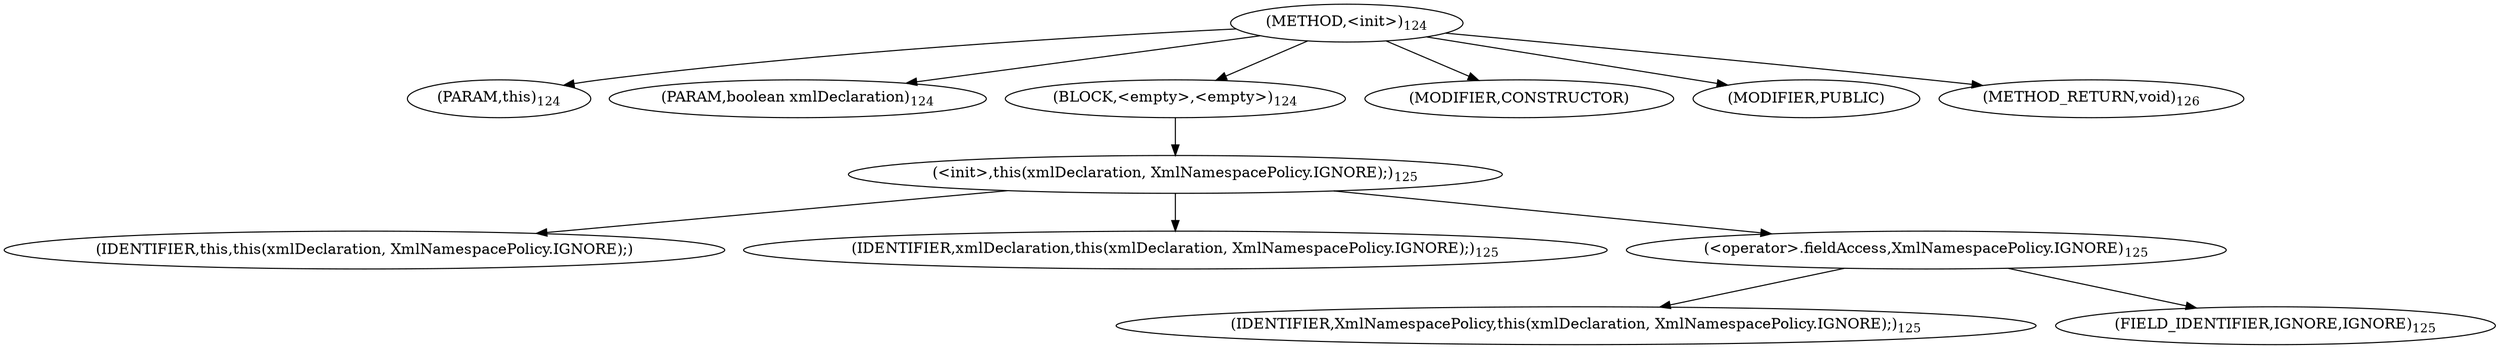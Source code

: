 digraph "&lt;init&gt;" {  
"193" [label = <(METHOD,&lt;init&gt;)<SUB>124</SUB>> ]
"26" [label = <(PARAM,this)<SUB>124</SUB>> ]
"194" [label = <(PARAM,boolean xmlDeclaration)<SUB>124</SUB>> ]
"195" [label = <(BLOCK,&lt;empty&gt;,&lt;empty&gt;)<SUB>124</SUB>> ]
"196" [label = <(&lt;init&gt;,this(xmlDeclaration, XmlNamespacePolicy.IGNORE);)<SUB>125</SUB>> ]
"25" [label = <(IDENTIFIER,this,this(xmlDeclaration, XmlNamespacePolicy.IGNORE);)> ]
"197" [label = <(IDENTIFIER,xmlDeclaration,this(xmlDeclaration, XmlNamespacePolicy.IGNORE);)<SUB>125</SUB>> ]
"198" [label = <(&lt;operator&gt;.fieldAccess,XmlNamespacePolicy.IGNORE)<SUB>125</SUB>> ]
"199" [label = <(IDENTIFIER,XmlNamespacePolicy,this(xmlDeclaration, XmlNamespacePolicy.IGNORE);)<SUB>125</SUB>> ]
"200" [label = <(FIELD_IDENTIFIER,IGNORE,IGNORE)<SUB>125</SUB>> ]
"201" [label = <(MODIFIER,CONSTRUCTOR)> ]
"202" [label = <(MODIFIER,PUBLIC)> ]
"203" [label = <(METHOD_RETURN,void)<SUB>126</SUB>> ]
  "193" -> "26" 
  "193" -> "194" 
  "193" -> "195" 
  "193" -> "201" 
  "193" -> "202" 
  "193" -> "203" 
  "195" -> "196" 
  "196" -> "25" 
  "196" -> "197" 
  "196" -> "198" 
  "198" -> "199" 
  "198" -> "200" 
}
